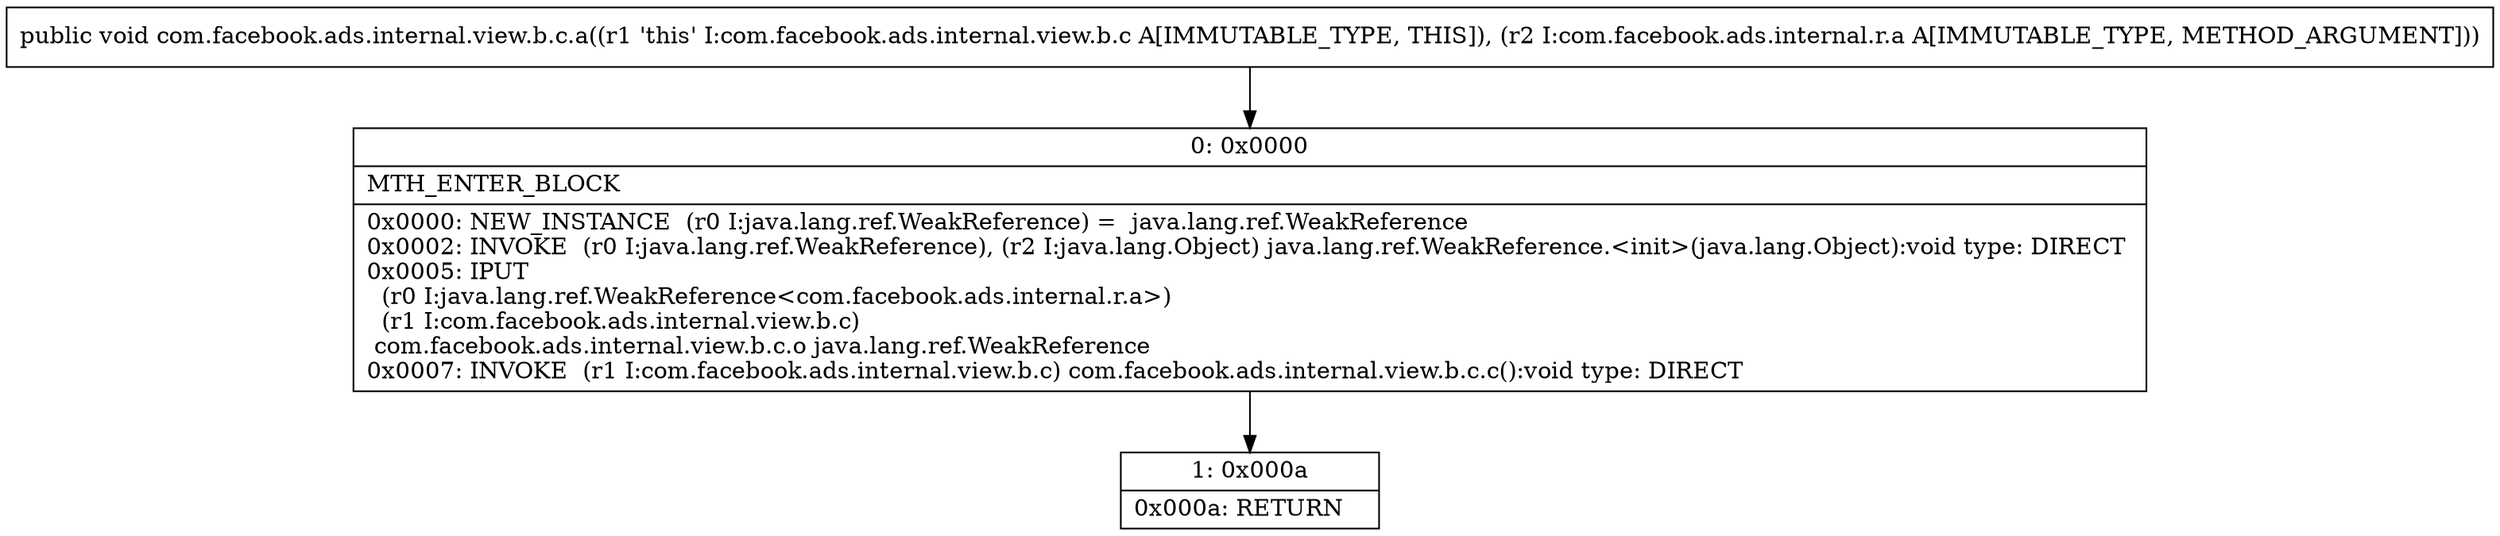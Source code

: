 digraph "CFG forcom.facebook.ads.internal.view.b.c.a(Lcom\/facebook\/ads\/internal\/r\/a;)V" {
Node_0 [shape=record,label="{0\:\ 0x0000|MTH_ENTER_BLOCK\l|0x0000: NEW_INSTANCE  (r0 I:java.lang.ref.WeakReference) =  java.lang.ref.WeakReference \l0x0002: INVOKE  (r0 I:java.lang.ref.WeakReference), (r2 I:java.lang.Object) java.lang.ref.WeakReference.\<init\>(java.lang.Object):void type: DIRECT \l0x0005: IPUT  \l  (r0 I:java.lang.ref.WeakReference\<com.facebook.ads.internal.r.a\>)\l  (r1 I:com.facebook.ads.internal.view.b.c)\l com.facebook.ads.internal.view.b.c.o java.lang.ref.WeakReference \l0x0007: INVOKE  (r1 I:com.facebook.ads.internal.view.b.c) com.facebook.ads.internal.view.b.c.c():void type: DIRECT \l}"];
Node_1 [shape=record,label="{1\:\ 0x000a|0x000a: RETURN   \l}"];
MethodNode[shape=record,label="{public void com.facebook.ads.internal.view.b.c.a((r1 'this' I:com.facebook.ads.internal.view.b.c A[IMMUTABLE_TYPE, THIS]), (r2 I:com.facebook.ads.internal.r.a A[IMMUTABLE_TYPE, METHOD_ARGUMENT])) }"];
MethodNode -> Node_0;
Node_0 -> Node_1;
}

